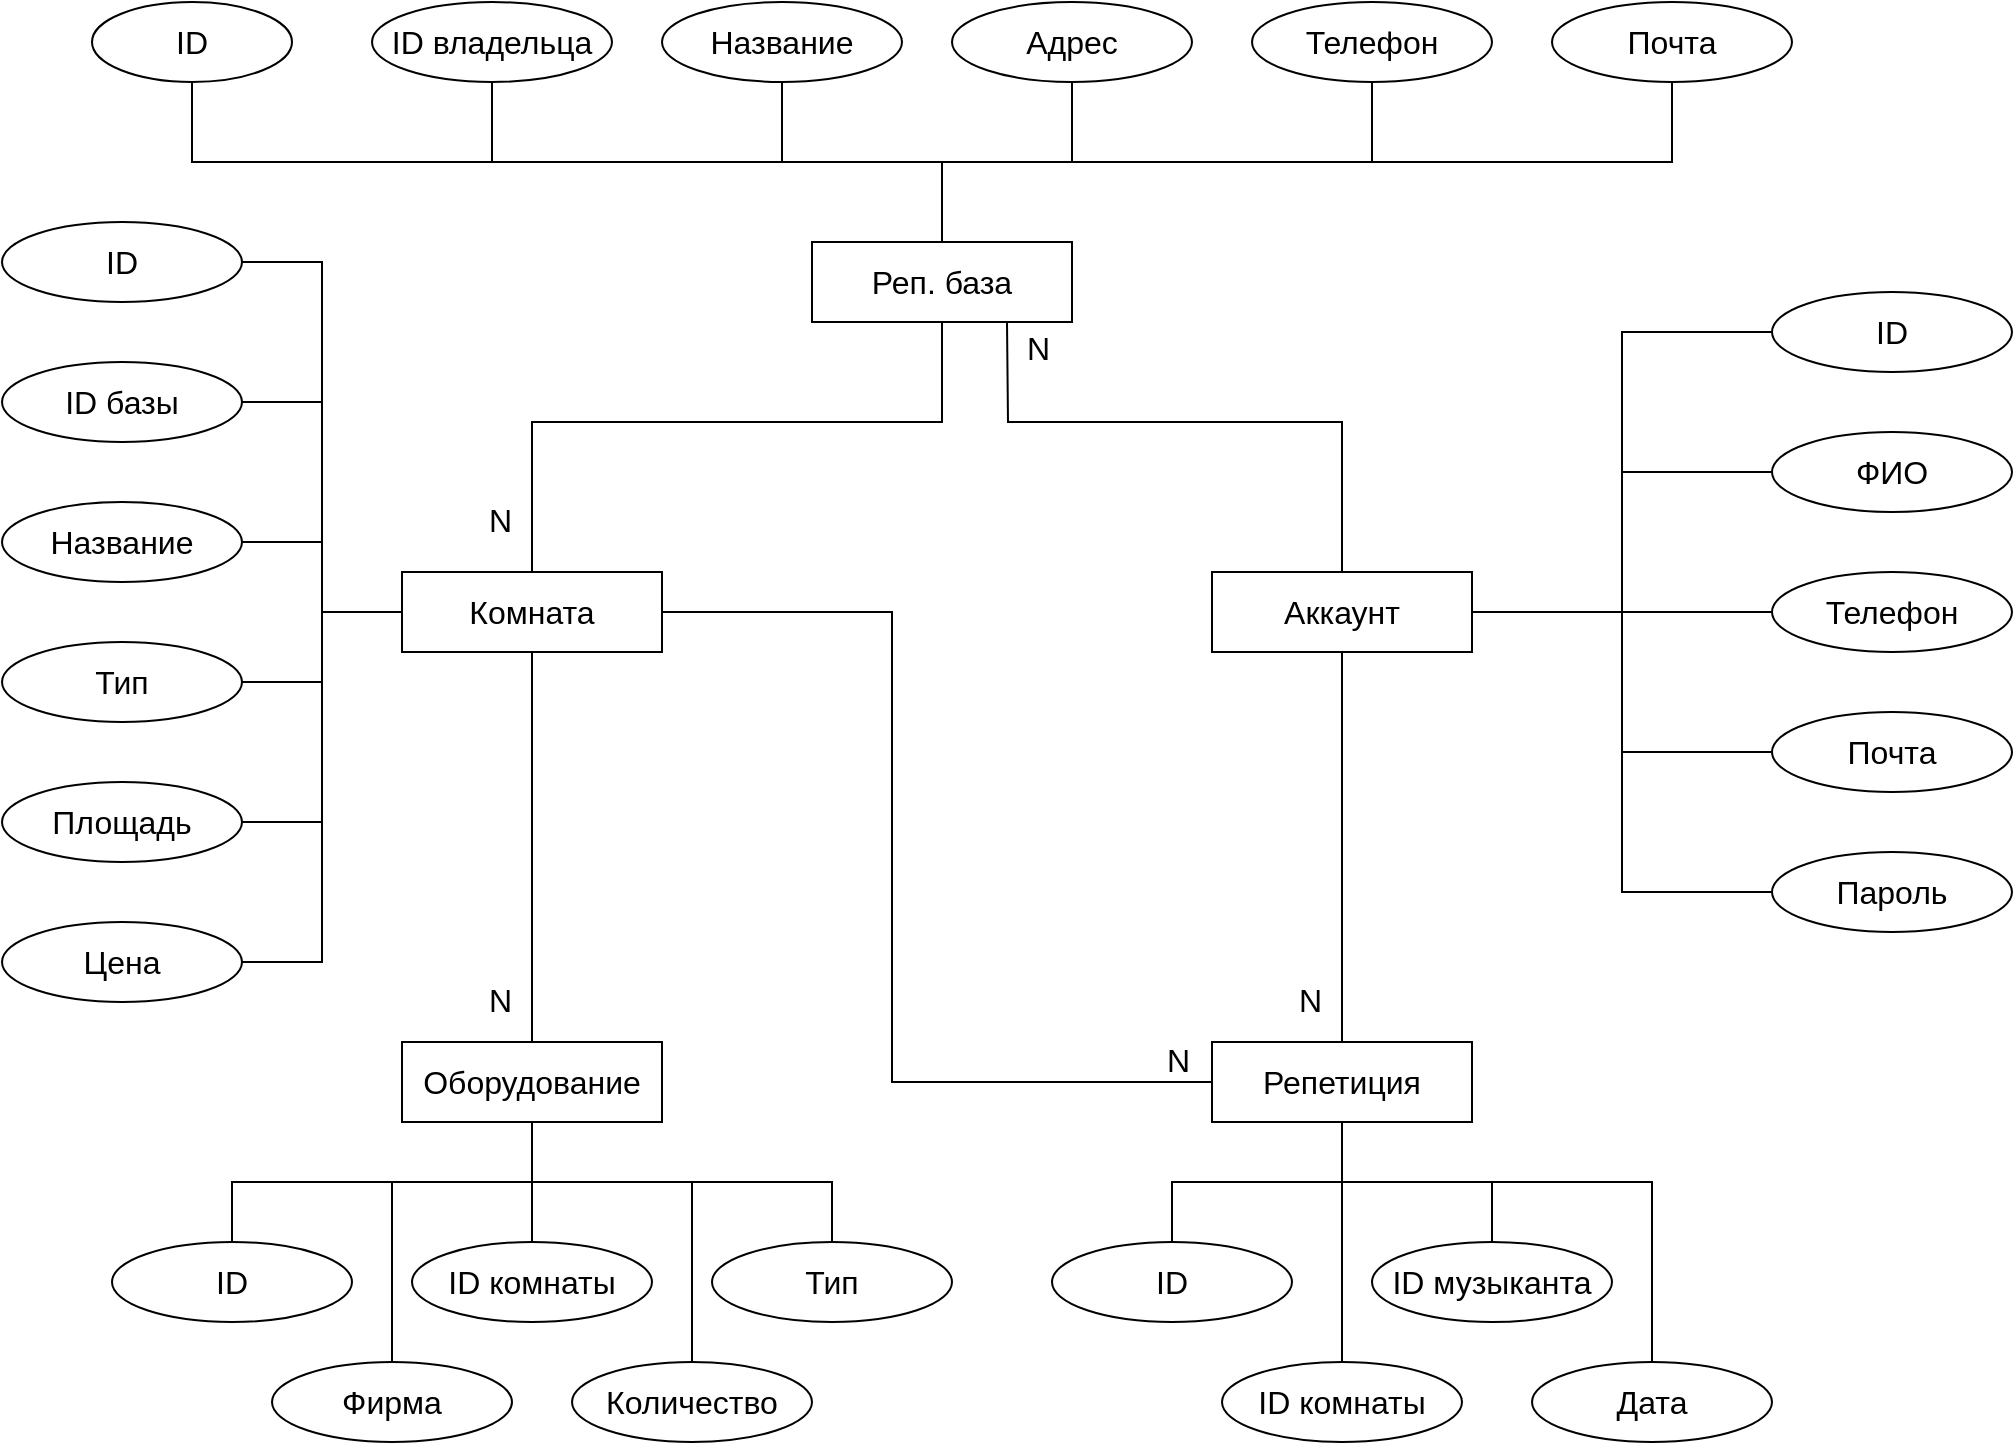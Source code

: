 <mxfile version="13.9.9" type="device"><diagram id="AO_QEB7dLH0kxnk2NTdE" name="Страница 1"><mxGraphModel dx="1564" dy="994" grid="1" gridSize="10" guides="1" tooltips="1" connect="1" arrows="1" fold="1" page="1" pageScale="1" pageWidth="1169" pageHeight="827" math="0" shadow="0"><root><mxCell id="0"/><mxCell id="1" parent="0"/><mxCell id="FHr13xcrD3GAmihxh-wc-8" style="edgeStyle=orthogonalEdgeStyle;rounded=0;orthogonalLoop=1;jettySize=auto;html=1;exitX=0.5;exitY=0;exitDx=0;exitDy=0;entryX=0.5;entryY=1;entryDx=0;entryDy=0;fontSize=16;endArrow=none;endFill=0;" edge="1" parent="1" source="FHr13xcrD3GAmihxh-wc-1" target="FHr13xcrD3GAmihxh-wc-2"><mxGeometry relative="1" as="geometry"/></mxCell><mxCell id="FHr13xcrD3GAmihxh-wc-9" style="edgeStyle=orthogonalEdgeStyle;rounded=0;orthogonalLoop=1;jettySize=auto;html=1;exitX=0.5;exitY=0;exitDx=0;exitDy=0;entryX=0.5;entryY=1;entryDx=0;entryDy=0;endArrow=none;endFill=0;fontSize=16;" edge="1" parent="1" source="FHr13xcrD3GAmihxh-wc-1" target="FHr13xcrD3GAmihxh-wc-3"><mxGeometry relative="1" as="geometry"/></mxCell><mxCell id="FHr13xcrD3GAmihxh-wc-10" style="edgeStyle=orthogonalEdgeStyle;rounded=0;orthogonalLoop=1;jettySize=auto;html=1;exitX=0.5;exitY=0;exitDx=0;exitDy=0;entryX=0.5;entryY=1;entryDx=0;entryDy=0;endArrow=none;endFill=0;fontSize=16;" edge="1" parent="1" source="FHr13xcrD3GAmihxh-wc-1" target="FHr13xcrD3GAmihxh-wc-4"><mxGeometry relative="1" as="geometry"/></mxCell><mxCell id="FHr13xcrD3GAmihxh-wc-11" style="edgeStyle=orthogonalEdgeStyle;rounded=0;orthogonalLoop=1;jettySize=auto;html=1;exitX=0.5;exitY=0;exitDx=0;exitDy=0;entryX=0.5;entryY=1;entryDx=0;entryDy=0;endArrow=none;endFill=0;fontSize=16;" edge="1" parent="1" source="FHr13xcrD3GAmihxh-wc-1" target="FHr13xcrD3GAmihxh-wc-5"><mxGeometry relative="1" as="geometry"/></mxCell><mxCell id="FHr13xcrD3GAmihxh-wc-12" style="edgeStyle=orthogonalEdgeStyle;rounded=0;orthogonalLoop=1;jettySize=auto;html=1;exitX=0.5;exitY=0;exitDx=0;exitDy=0;entryX=0.5;entryY=1;entryDx=0;entryDy=0;endArrow=none;endFill=0;fontSize=16;" edge="1" parent="1" source="FHr13xcrD3GAmihxh-wc-1" target="FHr13xcrD3GAmihxh-wc-6"><mxGeometry relative="1" as="geometry"/></mxCell><mxCell id="FHr13xcrD3GAmihxh-wc-13" style="edgeStyle=orthogonalEdgeStyle;rounded=0;orthogonalLoop=1;jettySize=auto;html=1;exitX=0.5;exitY=0;exitDx=0;exitDy=0;entryX=0.5;entryY=1;entryDx=0;entryDy=0;endArrow=none;endFill=0;fontSize=16;" edge="1" parent="1" source="FHr13xcrD3GAmihxh-wc-1" target="FHr13xcrD3GAmihxh-wc-7"><mxGeometry relative="1" as="geometry"/></mxCell><mxCell id="FHr13xcrD3GAmihxh-wc-1" value="Реп. база" style="whiteSpace=wrap;html=1;align=center;fontSize=16;" vertex="1" parent="1"><mxGeometry x="520" y="190" width="130" height="40" as="geometry"/></mxCell><mxCell id="FHr13xcrD3GAmihxh-wc-2" value="ID" style="ellipse;whiteSpace=wrap;html=1;align=center;fontSize=16;" vertex="1" parent="1"><mxGeometry x="160" y="70" width="100" height="40" as="geometry"/></mxCell><mxCell id="FHr13xcrD3GAmihxh-wc-3" value="ID владельца" style="ellipse;whiteSpace=wrap;html=1;align=center;fontSize=16;" vertex="1" parent="1"><mxGeometry x="300" y="70" width="120" height="40" as="geometry"/></mxCell><mxCell id="FHr13xcrD3GAmihxh-wc-4" value="Название" style="ellipse;whiteSpace=wrap;html=1;align=center;fontSize=16;" vertex="1" parent="1"><mxGeometry x="445" y="70" width="120" height="40" as="geometry"/></mxCell><mxCell id="FHr13xcrD3GAmihxh-wc-5" value="Адрес" style="ellipse;whiteSpace=wrap;html=1;align=center;fontSize=16;" vertex="1" parent="1"><mxGeometry x="590" y="70" width="120" height="40" as="geometry"/></mxCell><mxCell id="FHr13xcrD3GAmihxh-wc-6" value="Телефон" style="ellipse;whiteSpace=wrap;html=1;align=center;fontSize=16;" vertex="1" parent="1"><mxGeometry x="740" y="70" width="120" height="40" as="geometry"/></mxCell><mxCell id="FHr13xcrD3GAmihxh-wc-7" value="Почта" style="ellipse;whiteSpace=wrap;html=1;align=center;fontSize=16;" vertex="1" parent="1"><mxGeometry x="890" y="70" width="120" height="40" as="geometry"/></mxCell><mxCell id="FHr13xcrD3GAmihxh-wc-22" style="edgeStyle=orthogonalEdgeStyle;rounded=0;orthogonalLoop=1;jettySize=auto;html=1;exitX=0;exitY=0.5;exitDx=0;exitDy=0;entryX=1;entryY=0.5;entryDx=0;entryDy=0;endArrow=none;endFill=0;fontSize=16;" edge="1" parent="1" source="FHr13xcrD3GAmihxh-wc-14" target="FHr13xcrD3GAmihxh-wc-16"><mxGeometry relative="1" as="geometry"/></mxCell><mxCell id="FHr13xcrD3GAmihxh-wc-23" style="edgeStyle=orthogonalEdgeStyle;rounded=0;orthogonalLoop=1;jettySize=auto;html=1;exitX=0;exitY=0.5;exitDx=0;exitDy=0;entryX=1;entryY=0.5;entryDx=0;entryDy=0;endArrow=none;endFill=0;fontSize=16;" edge="1" parent="1" source="FHr13xcrD3GAmihxh-wc-14" target="FHr13xcrD3GAmihxh-wc-17"><mxGeometry relative="1" as="geometry"/></mxCell><mxCell id="FHr13xcrD3GAmihxh-wc-24" style="edgeStyle=orthogonalEdgeStyle;rounded=0;orthogonalLoop=1;jettySize=auto;html=1;exitX=0;exitY=0.5;exitDx=0;exitDy=0;entryX=1;entryY=0.5;entryDx=0;entryDy=0;endArrow=none;endFill=0;fontSize=16;" edge="1" parent="1" source="FHr13xcrD3GAmihxh-wc-14" target="FHr13xcrD3GAmihxh-wc-18"><mxGeometry relative="1" as="geometry"/></mxCell><mxCell id="FHr13xcrD3GAmihxh-wc-25" style="edgeStyle=orthogonalEdgeStyle;rounded=0;orthogonalLoop=1;jettySize=auto;html=1;exitX=0;exitY=0.5;exitDx=0;exitDy=0;entryX=1;entryY=0.5;entryDx=0;entryDy=0;endArrow=none;endFill=0;fontSize=16;" edge="1" parent="1" source="FHr13xcrD3GAmihxh-wc-14" target="FHr13xcrD3GAmihxh-wc-19"><mxGeometry relative="1" as="geometry"/></mxCell><mxCell id="FHr13xcrD3GAmihxh-wc-26" style="edgeStyle=orthogonalEdgeStyle;rounded=0;orthogonalLoop=1;jettySize=auto;html=1;exitX=0;exitY=0.5;exitDx=0;exitDy=0;entryX=1;entryY=0.5;entryDx=0;entryDy=0;endArrow=none;endFill=0;fontSize=16;" edge="1" parent="1" source="FHr13xcrD3GAmihxh-wc-14" target="FHr13xcrD3GAmihxh-wc-20"><mxGeometry relative="1" as="geometry"/></mxCell><mxCell id="FHr13xcrD3GAmihxh-wc-27" style="edgeStyle=orthogonalEdgeStyle;rounded=0;orthogonalLoop=1;jettySize=auto;html=1;exitX=0;exitY=0.5;exitDx=0;exitDy=0;entryX=1;entryY=0.5;entryDx=0;entryDy=0;endArrow=none;endFill=0;fontSize=16;" edge="1" parent="1" source="FHr13xcrD3GAmihxh-wc-14" target="FHr13xcrD3GAmihxh-wc-21"><mxGeometry relative="1" as="geometry"/></mxCell><mxCell id="FHr13xcrD3GAmihxh-wc-14" value="Комната" style="whiteSpace=wrap;html=1;align=center;fontSize=16;" vertex="1" parent="1"><mxGeometry x="315" y="355" width="130" height="40" as="geometry"/></mxCell><mxCell id="FHr13xcrD3GAmihxh-wc-16" value="ID" style="ellipse;whiteSpace=wrap;html=1;align=center;fontSize=16;" vertex="1" parent="1"><mxGeometry x="115" y="180" width="120" height="40" as="geometry"/></mxCell><mxCell id="FHr13xcrD3GAmihxh-wc-17" value="ID базы" style="ellipse;whiteSpace=wrap;html=1;align=center;fontSize=16;" vertex="1" parent="1"><mxGeometry x="115" y="250" width="120" height="40" as="geometry"/></mxCell><mxCell id="FHr13xcrD3GAmihxh-wc-18" value="Название" style="ellipse;whiteSpace=wrap;html=1;align=center;fontSize=16;" vertex="1" parent="1"><mxGeometry x="115" y="320" width="120" height="40" as="geometry"/></mxCell><mxCell id="FHr13xcrD3GAmihxh-wc-19" value="Тип" style="ellipse;whiteSpace=wrap;html=1;align=center;fontSize=16;" vertex="1" parent="1"><mxGeometry x="115" y="390" width="120" height="40" as="geometry"/></mxCell><mxCell id="FHr13xcrD3GAmihxh-wc-20" value="Площадь" style="ellipse;whiteSpace=wrap;html=1;align=center;fontSize=16;" vertex="1" parent="1"><mxGeometry x="115" y="460" width="120" height="40" as="geometry"/></mxCell><mxCell id="FHr13xcrD3GAmihxh-wc-21" value="Цена" style="ellipse;whiteSpace=wrap;html=1;align=center;fontSize=16;" vertex="1" parent="1"><mxGeometry x="115" y="530" width="120" height="40" as="geometry"/></mxCell><mxCell id="FHr13xcrD3GAmihxh-wc-34" style="edgeStyle=orthogonalEdgeStyle;rounded=0;orthogonalLoop=1;jettySize=auto;html=1;exitX=1;exitY=0.5;exitDx=0;exitDy=0;entryX=0;entryY=0.5;entryDx=0;entryDy=0;endArrow=none;endFill=0;fontSize=16;" edge="1" parent="1" source="FHr13xcrD3GAmihxh-wc-28" target="FHr13xcrD3GAmihxh-wc-29"><mxGeometry relative="1" as="geometry"/></mxCell><mxCell id="FHr13xcrD3GAmihxh-wc-35" style="edgeStyle=orthogonalEdgeStyle;rounded=0;orthogonalLoop=1;jettySize=auto;html=1;exitX=1;exitY=0.5;exitDx=0;exitDy=0;entryX=0;entryY=0.5;entryDx=0;entryDy=0;endArrow=none;endFill=0;fontSize=16;" edge="1" parent="1" source="FHr13xcrD3GAmihxh-wc-28" target="FHr13xcrD3GAmihxh-wc-30"><mxGeometry relative="1" as="geometry"/></mxCell><mxCell id="FHr13xcrD3GAmihxh-wc-36" style="edgeStyle=orthogonalEdgeStyle;rounded=0;orthogonalLoop=1;jettySize=auto;html=1;exitX=1;exitY=0.5;exitDx=0;exitDy=0;entryX=0;entryY=0.5;entryDx=0;entryDy=0;endArrow=none;endFill=0;fontSize=16;" edge="1" parent="1" source="FHr13xcrD3GAmihxh-wc-28" target="FHr13xcrD3GAmihxh-wc-31"><mxGeometry relative="1" as="geometry"/></mxCell><mxCell id="FHr13xcrD3GAmihxh-wc-37" style="edgeStyle=orthogonalEdgeStyle;rounded=0;orthogonalLoop=1;jettySize=auto;html=1;exitX=1;exitY=0.5;exitDx=0;exitDy=0;entryX=0;entryY=0.5;entryDx=0;entryDy=0;endArrow=none;endFill=0;fontSize=16;" edge="1" parent="1" source="FHr13xcrD3GAmihxh-wc-28" target="FHr13xcrD3GAmihxh-wc-32"><mxGeometry relative="1" as="geometry"/></mxCell><mxCell id="FHr13xcrD3GAmihxh-wc-38" style="edgeStyle=orthogonalEdgeStyle;rounded=0;orthogonalLoop=1;jettySize=auto;html=1;exitX=1;exitY=0.5;exitDx=0;exitDy=0;entryX=0;entryY=0.5;entryDx=0;entryDy=0;endArrow=none;endFill=0;fontSize=16;" edge="1" parent="1" source="FHr13xcrD3GAmihxh-wc-28" target="FHr13xcrD3GAmihxh-wc-33"><mxGeometry relative="1" as="geometry"/></mxCell><mxCell id="FHr13xcrD3GAmihxh-wc-28" value="Аккаунт" style="whiteSpace=wrap;html=1;align=center;fontSize=16;" vertex="1" parent="1"><mxGeometry x="720" y="355" width="130" height="40" as="geometry"/></mxCell><mxCell id="FHr13xcrD3GAmihxh-wc-29" value="ID" style="ellipse;whiteSpace=wrap;html=1;align=center;fontSize=16;" vertex="1" parent="1"><mxGeometry x="1000" y="215" width="120" height="40" as="geometry"/></mxCell><mxCell id="FHr13xcrD3GAmihxh-wc-30" value="ФИО" style="ellipse;whiteSpace=wrap;html=1;align=center;fontSize=16;" vertex="1" parent="1"><mxGeometry x="1000" y="285" width="120" height="40" as="geometry"/></mxCell><mxCell id="FHr13xcrD3GAmihxh-wc-31" value="Телефон" style="ellipse;whiteSpace=wrap;html=1;align=center;fontSize=16;" vertex="1" parent="1"><mxGeometry x="1000" y="355" width="120" height="40" as="geometry"/></mxCell><mxCell id="FHr13xcrD3GAmihxh-wc-32" value="Почта" style="ellipse;whiteSpace=wrap;html=1;align=center;fontSize=16;" vertex="1" parent="1"><mxGeometry x="1000" y="425" width="120" height="40" as="geometry"/></mxCell><mxCell id="FHr13xcrD3GAmihxh-wc-33" value="Пароль" style="ellipse;whiteSpace=wrap;html=1;align=center;fontSize=16;" vertex="1" parent="1"><mxGeometry x="1000" y="495" width="120" height="40" as="geometry"/></mxCell><mxCell id="FHr13xcrD3GAmihxh-wc-45" style="edgeStyle=orthogonalEdgeStyle;rounded=0;orthogonalLoop=1;jettySize=auto;html=1;exitX=0.5;exitY=1;exitDx=0;exitDy=0;entryX=0.5;entryY=0;entryDx=0;entryDy=0;endArrow=none;endFill=0;fontSize=16;" edge="1" parent="1" source="FHr13xcrD3GAmihxh-wc-39" target="FHr13xcrD3GAmihxh-wc-40"><mxGeometry relative="1" as="geometry"/></mxCell><mxCell id="FHr13xcrD3GAmihxh-wc-46" style="edgeStyle=orthogonalEdgeStyle;rounded=0;orthogonalLoop=1;jettySize=auto;html=1;exitX=0.5;exitY=1;exitDx=0;exitDy=0;entryX=0.5;entryY=0;entryDx=0;entryDy=0;endArrow=none;endFill=0;fontSize=16;" edge="1" parent="1" source="FHr13xcrD3GAmihxh-wc-39" target="FHr13xcrD3GAmihxh-wc-41"><mxGeometry relative="1" as="geometry"/></mxCell><mxCell id="FHr13xcrD3GAmihxh-wc-47" style="edgeStyle=orthogonalEdgeStyle;rounded=0;orthogonalLoop=1;jettySize=auto;html=1;exitX=0.5;exitY=1;exitDx=0;exitDy=0;entryX=0.5;entryY=0;entryDx=0;entryDy=0;endArrow=none;endFill=0;fontSize=16;" edge="1" parent="1" source="FHr13xcrD3GAmihxh-wc-39" target="FHr13xcrD3GAmihxh-wc-42"><mxGeometry relative="1" as="geometry"/></mxCell><mxCell id="FHr13xcrD3GAmihxh-wc-48" style="edgeStyle=orthogonalEdgeStyle;rounded=0;orthogonalLoop=1;jettySize=auto;html=1;exitX=0.5;exitY=1;exitDx=0;exitDy=0;entryX=0.5;entryY=0;entryDx=0;entryDy=0;endArrow=none;endFill=0;fontSize=16;" edge="1" parent="1" source="FHr13xcrD3GAmihxh-wc-39" target="FHr13xcrD3GAmihxh-wc-43"><mxGeometry relative="1" as="geometry"><Array as="points"><mxPoint x="380" y="660"/><mxPoint x="310" y="660"/></Array></mxGeometry></mxCell><mxCell id="FHr13xcrD3GAmihxh-wc-49" style="edgeStyle=orthogonalEdgeStyle;rounded=0;orthogonalLoop=1;jettySize=auto;html=1;exitX=0.5;exitY=1;exitDx=0;exitDy=0;entryX=0.5;entryY=0;entryDx=0;entryDy=0;endArrow=none;endFill=0;fontSize=16;" edge="1" parent="1" source="FHr13xcrD3GAmihxh-wc-39" target="FHr13xcrD3GAmihxh-wc-44"><mxGeometry relative="1" as="geometry"><Array as="points"><mxPoint x="380" y="660"/><mxPoint x="460" y="660"/></Array></mxGeometry></mxCell><mxCell id="FHr13xcrD3GAmihxh-wc-39" value="Оборудование" style="whiteSpace=wrap;html=1;align=center;fontSize=16;" vertex="1" parent="1"><mxGeometry x="315" y="590" width="130" height="40" as="geometry"/></mxCell><mxCell id="FHr13xcrD3GAmihxh-wc-40" value="ID" style="ellipse;whiteSpace=wrap;html=1;align=center;fontSize=16;" vertex="1" parent="1"><mxGeometry x="170" y="690" width="120" height="40" as="geometry"/></mxCell><mxCell id="FHr13xcrD3GAmihxh-wc-41" value="ID комнаты" style="ellipse;whiteSpace=wrap;html=1;align=center;fontSize=16;" vertex="1" parent="1"><mxGeometry x="320" y="690" width="120" height="40" as="geometry"/></mxCell><mxCell id="FHr13xcrD3GAmihxh-wc-42" value="Тип" style="ellipse;whiteSpace=wrap;html=1;align=center;fontSize=16;" vertex="1" parent="1"><mxGeometry x="470" y="690" width="120" height="40" as="geometry"/></mxCell><mxCell id="FHr13xcrD3GAmihxh-wc-43" value="Фирма" style="ellipse;whiteSpace=wrap;html=1;align=center;fontSize=16;" vertex="1" parent="1"><mxGeometry x="250" y="750" width="120" height="40" as="geometry"/></mxCell><mxCell id="FHr13xcrD3GAmihxh-wc-44" value="Количество" style="ellipse;whiteSpace=wrap;html=1;align=center;fontSize=16;" vertex="1" parent="1"><mxGeometry x="400" y="750" width="120" height="40" as="geometry"/></mxCell><mxCell id="FHr13xcrD3GAmihxh-wc-55" style="edgeStyle=orthogonalEdgeStyle;rounded=0;orthogonalLoop=1;jettySize=auto;html=1;exitX=0.5;exitY=1;exitDx=0;exitDy=0;entryX=0.5;entryY=0;entryDx=0;entryDy=0;endArrow=none;endFill=0;fontSize=16;" edge="1" parent="1" source="FHr13xcrD3GAmihxh-wc-50" target="FHr13xcrD3GAmihxh-wc-51"><mxGeometry relative="1" as="geometry"/></mxCell><mxCell id="FHr13xcrD3GAmihxh-wc-56" style="edgeStyle=orthogonalEdgeStyle;rounded=0;orthogonalLoop=1;jettySize=auto;html=1;exitX=0.5;exitY=1;exitDx=0;exitDy=0;entryX=0.5;entryY=0;entryDx=0;entryDy=0;endArrow=none;endFill=0;fontSize=16;" edge="1" parent="1" source="FHr13xcrD3GAmihxh-wc-50" target="FHr13xcrD3GAmihxh-wc-53"><mxGeometry relative="1" as="geometry"/></mxCell><mxCell id="FHr13xcrD3GAmihxh-wc-57" style="edgeStyle=orthogonalEdgeStyle;rounded=0;orthogonalLoop=1;jettySize=auto;html=1;exitX=0.5;exitY=1;exitDx=0;exitDy=0;entryX=0.5;entryY=0;entryDx=0;entryDy=0;endArrow=none;endFill=0;fontSize=16;" edge="1" parent="1" source="FHr13xcrD3GAmihxh-wc-50" target="FHr13xcrD3GAmihxh-wc-52"><mxGeometry relative="1" as="geometry"/></mxCell><mxCell id="FHr13xcrD3GAmihxh-wc-58" style="edgeStyle=orthogonalEdgeStyle;rounded=0;orthogonalLoop=1;jettySize=auto;html=1;exitX=0.5;exitY=1;exitDx=0;exitDy=0;entryX=0.5;entryY=0;entryDx=0;entryDy=0;endArrow=none;endFill=0;fontSize=16;" edge="1" parent="1" source="FHr13xcrD3GAmihxh-wc-50" target="FHr13xcrD3GAmihxh-wc-54"><mxGeometry relative="1" as="geometry"><Array as="points"><mxPoint x="785" y="660"/><mxPoint x="940" y="660"/></Array></mxGeometry></mxCell><mxCell id="FHr13xcrD3GAmihxh-wc-50" value="Репетиция" style="whiteSpace=wrap;html=1;align=center;fontSize=16;" vertex="1" parent="1"><mxGeometry x="720" y="590" width="130" height="40" as="geometry"/></mxCell><mxCell id="FHr13xcrD3GAmihxh-wc-51" value="ID" style="ellipse;whiteSpace=wrap;html=1;align=center;fontSize=16;" vertex="1" parent="1"><mxGeometry x="640" y="690" width="120" height="40" as="geometry"/></mxCell><mxCell id="FHr13xcrD3GAmihxh-wc-52" value="ID музыканта" style="ellipse;whiteSpace=wrap;html=1;align=center;fontSize=16;" vertex="1" parent="1"><mxGeometry x="800" y="690" width="120" height="40" as="geometry"/></mxCell><mxCell id="FHr13xcrD3GAmihxh-wc-53" value="ID комнаты" style="ellipse;whiteSpace=wrap;html=1;align=center;fontSize=16;" vertex="1" parent="1"><mxGeometry x="725" y="750" width="120" height="40" as="geometry"/></mxCell><mxCell id="FHr13xcrD3GAmihxh-wc-54" value="Дата" style="ellipse;whiteSpace=wrap;html=1;align=center;fontSize=16;" vertex="1" parent="1"><mxGeometry x="880" y="750" width="120" height="40" as="geometry"/></mxCell><mxCell id="FHr13xcrD3GAmihxh-wc-59" value="" style="endArrow=none;html=1;rounded=0;fontSize=16;exitX=0.5;exitY=1;exitDx=0;exitDy=0;entryX=0.5;entryY=0;entryDx=0;entryDy=0;" edge="1" parent="1" source="FHr13xcrD3GAmihxh-wc-1" target="FHr13xcrD3GAmihxh-wc-14"><mxGeometry relative="1" as="geometry"><mxPoint x="530" y="400" as="sourcePoint"/><mxPoint x="690" y="400" as="targetPoint"/><Array as="points"><mxPoint x="585" y="280"/><mxPoint x="380" y="280"/></Array></mxGeometry></mxCell><mxCell id="FHr13xcrD3GAmihxh-wc-60" value="N" style="resizable=0;html=1;align=right;verticalAlign=bottom;fontSize=16;" connectable="0" vertex="1" parent="FHr13xcrD3GAmihxh-wc-59"><mxGeometry x="1" relative="1" as="geometry"><mxPoint x="-10" y="-15" as="offset"/></mxGeometry></mxCell><mxCell id="FHr13xcrD3GAmihxh-wc-61" value="" style="endArrow=none;html=1;rounded=0;fontSize=16;exitX=0.5;exitY=1;exitDx=0;exitDy=0;entryX=0.5;entryY=0;entryDx=0;entryDy=0;" edge="1" parent="1" source="FHr13xcrD3GAmihxh-wc-14" target="FHr13xcrD3GAmihxh-wc-39"><mxGeometry relative="1" as="geometry"><mxPoint x="530" y="550" as="sourcePoint"/><mxPoint x="690" y="550" as="targetPoint"/></mxGeometry></mxCell><mxCell id="FHr13xcrD3GAmihxh-wc-62" value="N" style="resizable=0;html=1;align=right;verticalAlign=bottom;fontSize=16;" connectable="0" vertex="1" parent="FHr13xcrD3GAmihxh-wc-61"><mxGeometry x="1" relative="1" as="geometry"><mxPoint x="-10" y="-9.29" as="offset"/></mxGeometry></mxCell><mxCell id="FHr13xcrD3GAmihxh-wc-63" value="" style="endArrow=none;html=1;rounded=0;fontSize=16;entryX=0.75;entryY=1;entryDx=0;entryDy=0;exitX=0.5;exitY=0;exitDx=0;exitDy=0;" edge="1" parent="1" source="FHr13xcrD3GAmihxh-wc-28" target="FHr13xcrD3GAmihxh-wc-1"><mxGeometry relative="1" as="geometry"><mxPoint x="530" y="400" as="sourcePoint"/><mxPoint x="690" y="400" as="targetPoint"/><Array as="points"><mxPoint x="785" y="280"/><mxPoint x="618" y="280"/></Array></mxGeometry></mxCell><mxCell id="FHr13xcrD3GAmihxh-wc-64" value="N" style="resizable=0;html=1;align=right;verticalAlign=bottom;fontSize=16;" connectable="0" vertex="1" parent="FHr13xcrD3GAmihxh-wc-63"><mxGeometry x="1" relative="1" as="geometry"><mxPoint x="22.49" y="24.43" as="offset"/></mxGeometry></mxCell><mxCell id="FHr13xcrD3GAmihxh-wc-65" value="" style="endArrow=none;html=1;rounded=0;fontSize=16;exitX=0.5;exitY=1;exitDx=0;exitDy=0;entryX=0.5;entryY=0;entryDx=0;entryDy=0;" edge="1" parent="1" source="FHr13xcrD3GAmihxh-wc-28" target="FHr13xcrD3GAmihxh-wc-50"><mxGeometry relative="1" as="geometry"><mxPoint x="784.29" y="395" as="sourcePoint"/><mxPoint x="784.29" y="590" as="targetPoint"/></mxGeometry></mxCell><mxCell id="FHr13xcrD3GAmihxh-wc-66" value="N" style="resizable=0;html=1;align=right;verticalAlign=bottom;fontSize=16;" connectable="0" vertex="1" parent="FHr13xcrD3GAmihxh-wc-65"><mxGeometry x="1" relative="1" as="geometry"><mxPoint x="-10" y="-9.29" as="offset"/></mxGeometry></mxCell><mxCell id="FHr13xcrD3GAmihxh-wc-67" value="" style="endArrow=none;html=1;rounded=0;fontSize=16;exitX=1;exitY=0.5;exitDx=0;exitDy=0;entryX=0;entryY=0.5;entryDx=0;entryDy=0;" edge="1" parent="1" source="FHr13xcrD3GAmihxh-wc-14" target="FHr13xcrD3GAmihxh-wc-50"><mxGeometry relative="1" as="geometry"><mxPoint x="570" y="520" as="sourcePoint"/><mxPoint x="730" y="520" as="targetPoint"/><Array as="points"><mxPoint x="560" y="375"/><mxPoint x="560" y="610"/></Array></mxGeometry></mxCell><mxCell id="FHr13xcrD3GAmihxh-wc-68" value="N" style="resizable=0;html=1;align=right;verticalAlign=bottom;fontSize=16;" connectable="0" vertex="1" parent="FHr13xcrD3GAmihxh-wc-67"><mxGeometry x="1" relative="1" as="geometry"><mxPoint x="-10.59" as="offset"/></mxGeometry></mxCell></root></mxGraphModel></diagram></mxfile>
